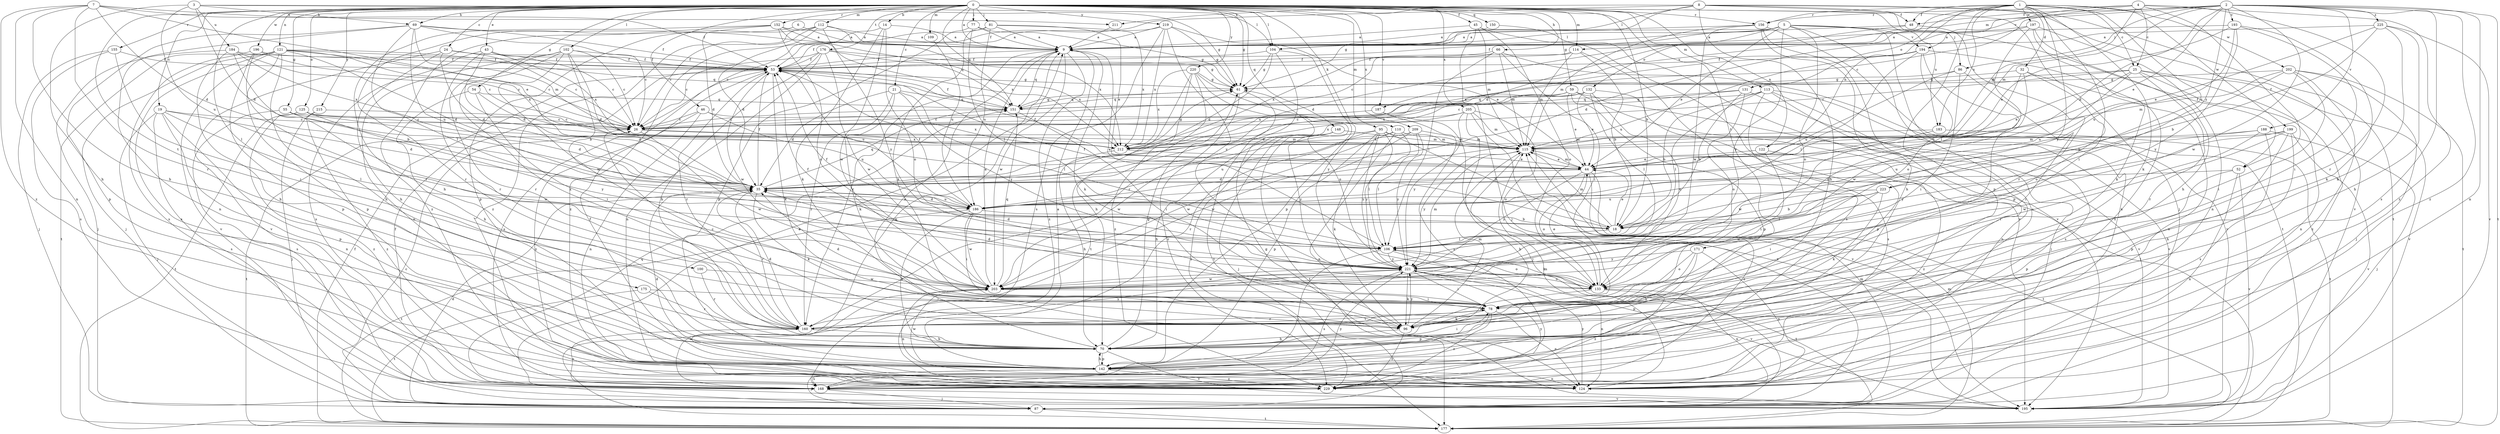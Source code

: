 strict digraph  {
0;
1;
2;
3;
4;
5;
6;
7;
8;
9;
14;
18;
19;
21;
24;
25;
26;
32;
35;
43;
44;
45;
46;
48;
52;
53;
54;
55;
59;
61;
66;
69;
70;
77;
78;
81;
86;
87;
95;
96;
100;
102;
104;
106;
109;
110;
112;
113;
114;
115;
121;
122;
124;
125;
131;
132;
133;
142;
148;
150;
151;
152;
155;
156;
160;
168;
171;
175;
176;
177;
183;
184;
186;
187;
188;
193;
194;
195;
196;
197;
199;
202;
203;
205;
209;
211;
212;
215;
219;
220;
221;
223;
225;
229;
0 -> 9  [label=a];
0 -> 14  [label=b];
0 -> 18  [label=b];
0 -> 19  [label=c];
0 -> 21  [label=c];
0 -> 24  [label=c];
0 -> 43  [label=e];
0 -> 45  [label=f];
0 -> 46  [label=f];
0 -> 48  [label=f];
0 -> 54  [label=g];
0 -> 55  [label=g];
0 -> 59  [label=g];
0 -> 61  [label=g];
0 -> 66  [label=h];
0 -> 69  [label=h];
0 -> 77  [label=i];
0 -> 81  [label=j];
0 -> 95  [label=k];
0 -> 100  [label=l];
0 -> 102  [label=l];
0 -> 104  [label=l];
0 -> 109  [label=m];
0 -> 110  [label=m];
0 -> 112  [label=m];
0 -> 113  [label=m];
0 -> 114  [label=m];
0 -> 121  [label=n];
0 -> 122  [label=n];
0 -> 125  [label=o];
0 -> 148  [label=q];
0 -> 150  [label=q];
0 -> 151  [label=q];
0 -> 152  [label=r];
0 -> 155  [label=r];
0 -> 156  [label=r];
0 -> 171  [label=t];
0 -> 175  [label=t];
0 -> 176  [label=t];
0 -> 183  [label=u];
0 -> 187  [label=v];
0 -> 196  [label=w];
0 -> 205  [label=x];
0 -> 209  [label=x];
0 -> 215  [label=y];
0 -> 219  [label=y];
0 -> 220  [label=y];
1 -> 25  [label=c];
1 -> 32  [label=d];
1 -> 35  [label=d];
1 -> 48  [label=f];
1 -> 78  [label=i];
1 -> 96  [label=k];
1 -> 122  [label=n];
1 -> 131  [label=o];
1 -> 142  [label=p];
1 -> 156  [label=r];
1 -> 183  [label=u];
1 -> 197  [label=w];
1 -> 199  [label=w];
1 -> 202  [label=w];
1 -> 221  [label=y];
1 -> 223  [label=z];
2 -> 35  [label=d];
2 -> 44  [label=e];
2 -> 48  [label=f];
2 -> 86  [label=j];
2 -> 114  [label=m];
2 -> 115  [label=m];
2 -> 124  [label=n];
2 -> 168  [label=s];
2 -> 177  [label=t];
2 -> 187  [label=v];
2 -> 188  [label=v];
2 -> 193  [label=v];
2 -> 203  [label=w];
2 -> 223  [label=z];
2 -> 225  [label=z];
2 -> 229  [label=z];
3 -> 35  [label=d];
3 -> 61  [label=g];
3 -> 69  [label=h];
3 -> 70  [label=h];
3 -> 104  [label=l];
3 -> 184  [label=u];
3 -> 186  [label=u];
4 -> 25  [label=c];
4 -> 26  [label=c];
4 -> 52  [label=f];
4 -> 115  [label=m];
4 -> 156  [label=r];
4 -> 160  [label=r];
4 -> 194  [label=v];
4 -> 229  [label=z];
5 -> 9  [label=a];
5 -> 44  [label=e];
5 -> 52  [label=f];
5 -> 53  [label=f];
5 -> 104  [label=l];
5 -> 124  [label=n];
5 -> 132  [label=o];
5 -> 133  [label=o];
5 -> 168  [label=s];
5 -> 194  [label=v];
5 -> 221  [label=y];
6 -> 9  [label=a];
6 -> 160  [label=r];
7 -> 35  [label=d];
7 -> 44  [label=e];
7 -> 53  [label=f];
7 -> 70  [label=h];
7 -> 124  [label=n];
7 -> 160  [label=r];
7 -> 211  [label=x];
7 -> 229  [label=z];
8 -> 53  [label=f];
8 -> 61  [label=g];
8 -> 70  [label=h];
8 -> 86  [label=j];
8 -> 87  [label=j];
8 -> 104  [label=l];
8 -> 177  [label=t];
8 -> 195  [label=v];
8 -> 211  [label=x];
9 -> 53  [label=f];
9 -> 96  [label=k];
9 -> 151  [label=q];
9 -> 160  [label=r];
9 -> 203  [label=w];
9 -> 229  [label=z];
14 -> 9  [label=a];
14 -> 96  [label=k];
14 -> 133  [label=o];
14 -> 203  [label=w];
14 -> 229  [label=z];
18 -> 44  [label=e];
18 -> 53  [label=f];
18 -> 106  [label=l];
18 -> 115  [label=m];
19 -> 26  [label=c];
19 -> 35  [label=d];
19 -> 87  [label=j];
19 -> 106  [label=l];
19 -> 124  [label=n];
19 -> 142  [label=p];
19 -> 168  [label=s];
21 -> 35  [label=d];
21 -> 96  [label=k];
21 -> 106  [label=l];
21 -> 151  [label=q];
21 -> 160  [label=r];
21 -> 221  [label=y];
24 -> 26  [label=c];
24 -> 35  [label=d];
24 -> 53  [label=f];
24 -> 70  [label=h];
24 -> 195  [label=v];
25 -> 26  [label=c];
25 -> 44  [label=e];
25 -> 61  [label=g];
25 -> 87  [label=j];
25 -> 124  [label=n];
25 -> 160  [label=r];
25 -> 186  [label=u];
25 -> 195  [label=v];
26 -> 115  [label=m];
26 -> 177  [label=t];
26 -> 203  [label=w];
26 -> 212  [label=x];
32 -> 61  [label=g];
32 -> 133  [label=o];
32 -> 168  [label=s];
32 -> 186  [label=u];
32 -> 203  [label=w];
35 -> 53  [label=f];
35 -> 96  [label=k];
35 -> 151  [label=q];
35 -> 160  [label=r];
35 -> 186  [label=u];
43 -> 26  [label=c];
43 -> 35  [label=d];
43 -> 53  [label=f];
43 -> 160  [label=r];
43 -> 168  [label=s];
43 -> 212  [label=x];
44 -> 35  [label=d];
44 -> 53  [label=f];
44 -> 115  [label=m];
44 -> 133  [label=o];
44 -> 177  [label=t];
44 -> 221  [label=y];
44 -> 229  [label=z];
45 -> 9  [label=a];
45 -> 87  [label=j];
45 -> 115  [label=m];
45 -> 133  [label=o];
45 -> 195  [label=v];
46 -> 26  [label=c];
46 -> 124  [label=n];
46 -> 186  [label=u];
46 -> 212  [label=x];
46 -> 229  [label=z];
48 -> 9  [label=a];
48 -> 35  [label=d];
48 -> 160  [label=r];
52 -> 35  [label=d];
52 -> 124  [label=n];
52 -> 142  [label=p];
52 -> 195  [label=v];
53 -> 61  [label=g];
53 -> 96  [label=k];
53 -> 160  [label=r];
53 -> 168  [label=s];
53 -> 186  [label=u];
53 -> 203  [label=w];
54 -> 35  [label=d];
54 -> 70  [label=h];
54 -> 78  [label=i];
54 -> 151  [label=q];
55 -> 26  [label=c];
55 -> 35  [label=d];
55 -> 168  [label=s];
55 -> 203  [label=w];
59 -> 44  [label=e];
59 -> 142  [label=p];
59 -> 151  [label=q];
59 -> 177  [label=t];
59 -> 195  [label=v];
59 -> 212  [label=x];
61 -> 151  [label=q];
61 -> 177  [label=t];
61 -> 229  [label=z];
66 -> 53  [label=f];
66 -> 78  [label=i];
66 -> 106  [label=l];
66 -> 115  [label=m];
66 -> 195  [label=v];
66 -> 212  [label=x];
69 -> 9  [label=a];
69 -> 26  [label=c];
69 -> 53  [label=f];
69 -> 106  [label=l];
69 -> 115  [label=m];
69 -> 124  [label=n];
69 -> 142  [label=p];
69 -> 186  [label=u];
70 -> 9  [label=a];
70 -> 61  [label=g];
70 -> 78  [label=i];
70 -> 142  [label=p];
70 -> 195  [label=v];
77 -> 9  [label=a];
77 -> 61  [label=g];
77 -> 106  [label=l];
77 -> 142  [label=p];
78 -> 35  [label=d];
78 -> 96  [label=k];
78 -> 124  [label=n];
78 -> 142  [label=p];
78 -> 160  [label=r];
78 -> 229  [label=z];
81 -> 9  [label=a];
81 -> 26  [label=c];
81 -> 44  [label=e];
81 -> 96  [label=k];
81 -> 186  [label=u];
81 -> 212  [label=x];
86 -> 61  [label=g];
86 -> 78  [label=i];
86 -> 160  [label=r];
86 -> 186  [label=u];
87 -> 26  [label=c];
87 -> 35  [label=d];
87 -> 115  [label=m];
87 -> 151  [label=q];
87 -> 177  [label=t];
95 -> 18  [label=b];
95 -> 96  [label=k];
95 -> 106  [label=l];
95 -> 115  [label=m];
95 -> 142  [label=p];
95 -> 160  [label=r];
95 -> 203  [label=w];
95 -> 221  [label=y];
96 -> 26  [label=c];
96 -> 70  [label=h];
96 -> 115  [label=m];
96 -> 221  [label=y];
96 -> 229  [label=z];
100 -> 160  [label=r];
100 -> 203  [label=w];
102 -> 18  [label=b];
102 -> 26  [label=c];
102 -> 35  [label=d];
102 -> 53  [label=f];
102 -> 96  [label=k];
102 -> 124  [label=n];
102 -> 160  [label=r];
102 -> 203  [label=w];
104 -> 35  [label=d];
104 -> 53  [label=f];
104 -> 61  [label=g];
104 -> 142  [label=p];
104 -> 160  [label=r];
106 -> 9  [label=a];
106 -> 35  [label=d];
106 -> 53  [label=f];
106 -> 133  [label=o];
106 -> 168  [label=s];
106 -> 177  [label=t];
106 -> 221  [label=y];
109 -> 186  [label=u];
110 -> 115  [label=m];
110 -> 124  [label=n];
110 -> 186  [label=u];
110 -> 203  [label=w];
110 -> 221  [label=y];
112 -> 9  [label=a];
112 -> 26  [label=c];
112 -> 35  [label=d];
112 -> 142  [label=p];
112 -> 212  [label=x];
112 -> 221  [label=y];
112 -> 229  [label=z];
113 -> 18  [label=b];
113 -> 87  [label=j];
113 -> 106  [label=l];
113 -> 124  [label=n];
113 -> 151  [label=q];
113 -> 168  [label=s];
113 -> 195  [label=v];
114 -> 18  [label=b];
114 -> 26  [label=c];
114 -> 53  [label=f];
114 -> 115  [label=m];
114 -> 168  [label=s];
115 -> 44  [label=e];
115 -> 70  [label=h];
115 -> 221  [label=y];
121 -> 26  [label=c];
121 -> 35  [label=d];
121 -> 53  [label=f];
121 -> 70  [label=h];
121 -> 87  [label=j];
121 -> 142  [label=p];
121 -> 151  [label=q];
121 -> 168  [label=s];
121 -> 177  [label=t];
121 -> 195  [label=v];
121 -> 212  [label=x];
122 -> 44  [label=e];
122 -> 78  [label=i];
122 -> 229  [label=z];
124 -> 115  [label=m];
124 -> 221  [label=y];
125 -> 26  [label=c];
125 -> 115  [label=m];
125 -> 177  [label=t];
125 -> 221  [label=y];
125 -> 229  [label=z];
131 -> 18  [label=b];
131 -> 26  [label=c];
131 -> 133  [label=o];
131 -> 151  [label=q];
131 -> 168  [label=s];
132 -> 35  [label=d];
132 -> 44  [label=e];
132 -> 106  [label=l];
132 -> 133  [label=o];
132 -> 142  [label=p];
132 -> 151  [label=q];
132 -> 212  [label=x];
133 -> 35  [label=d];
133 -> 44  [label=e];
133 -> 96  [label=k];
133 -> 106  [label=l];
133 -> 124  [label=n];
133 -> 229  [label=z];
142 -> 9  [label=a];
142 -> 35  [label=d];
142 -> 53  [label=f];
142 -> 70  [label=h];
142 -> 87  [label=j];
142 -> 124  [label=n];
142 -> 168  [label=s];
142 -> 203  [label=w];
142 -> 229  [label=z];
148 -> 70  [label=h];
148 -> 87  [label=j];
148 -> 115  [label=m];
148 -> 177  [label=t];
148 -> 221  [label=y];
148 -> 229  [label=z];
150 -> 9  [label=a];
150 -> 195  [label=v];
151 -> 26  [label=c];
151 -> 53  [label=f];
151 -> 61  [label=g];
151 -> 78  [label=i];
152 -> 9  [label=a];
152 -> 35  [label=d];
152 -> 70  [label=h];
152 -> 133  [label=o];
152 -> 151  [label=q];
152 -> 212  [label=x];
152 -> 229  [label=z];
155 -> 53  [label=f];
155 -> 78  [label=i];
155 -> 87  [label=j];
155 -> 168  [label=s];
156 -> 9  [label=a];
156 -> 70  [label=h];
156 -> 115  [label=m];
156 -> 142  [label=p];
156 -> 177  [label=t];
156 -> 203  [label=w];
160 -> 35  [label=d];
160 -> 70  [label=h];
160 -> 78  [label=i];
160 -> 168  [label=s];
160 -> 221  [label=y];
168 -> 53  [label=f];
168 -> 87  [label=j];
168 -> 195  [label=v];
168 -> 203  [label=w];
168 -> 221  [label=y];
171 -> 70  [label=h];
171 -> 124  [label=n];
171 -> 133  [label=o];
171 -> 142  [label=p];
171 -> 221  [label=y];
175 -> 78  [label=i];
175 -> 160  [label=r];
175 -> 177  [label=t];
176 -> 26  [label=c];
176 -> 53  [label=f];
176 -> 61  [label=g];
176 -> 70  [label=h];
176 -> 124  [label=n];
176 -> 203  [label=w];
176 -> 212  [label=x];
177 -> 53  [label=f];
177 -> 115  [label=m];
183 -> 115  [label=m];
183 -> 177  [label=t];
183 -> 203  [label=w];
184 -> 18  [label=b];
184 -> 26  [label=c];
184 -> 53  [label=f];
184 -> 70  [label=h];
184 -> 87  [label=j];
184 -> 212  [label=x];
186 -> 18  [label=b];
186 -> 35  [label=d];
186 -> 53  [label=f];
186 -> 70  [label=h];
186 -> 78  [label=i];
186 -> 177  [label=t];
186 -> 203  [label=w];
187 -> 26  [label=c];
187 -> 168  [label=s];
187 -> 195  [label=v];
188 -> 70  [label=h];
188 -> 87  [label=j];
188 -> 115  [label=m];
188 -> 186  [label=u];
188 -> 203  [label=w];
193 -> 9  [label=a];
193 -> 44  [label=e];
193 -> 78  [label=i];
193 -> 96  [label=k];
193 -> 186  [label=u];
193 -> 221  [label=y];
194 -> 53  [label=f];
194 -> 78  [label=i];
194 -> 106  [label=l];
194 -> 133  [label=o];
194 -> 168  [label=s];
194 -> 186  [label=u];
194 -> 212  [label=x];
195 -> 9  [label=a];
195 -> 61  [label=g];
196 -> 26  [label=c];
196 -> 53  [label=f];
196 -> 78  [label=i];
196 -> 142  [label=p];
196 -> 168  [label=s];
197 -> 9  [label=a];
197 -> 35  [label=d];
197 -> 70  [label=h];
197 -> 96  [label=k];
197 -> 106  [label=l];
197 -> 124  [label=n];
199 -> 78  [label=i];
199 -> 142  [label=p];
199 -> 168  [label=s];
199 -> 195  [label=v];
199 -> 212  [label=x];
199 -> 221  [label=y];
202 -> 18  [label=b];
202 -> 61  [label=g];
202 -> 78  [label=i];
202 -> 87  [label=j];
202 -> 115  [label=m];
202 -> 177  [label=t];
202 -> 229  [label=z];
203 -> 9  [label=a];
203 -> 78  [label=i];
203 -> 124  [label=n];
203 -> 151  [label=q];
205 -> 26  [label=c];
205 -> 87  [label=j];
205 -> 115  [label=m];
205 -> 133  [label=o];
205 -> 195  [label=v];
205 -> 212  [label=x];
205 -> 221  [label=y];
209 -> 106  [label=l];
209 -> 115  [label=m];
209 -> 203  [label=w];
209 -> 212  [label=x];
209 -> 221  [label=y];
211 -> 9  [label=a];
212 -> 44  [label=e];
212 -> 61  [label=g];
212 -> 70  [label=h];
215 -> 26  [label=c];
215 -> 87  [label=j];
215 -> 229  [label=z];
219 -> 9  [label=a];
219 -> 44  [label=e];
219 -> 53  [label=f];
219 -> 61  [label=g];
219 -> 168  [label=s];
219 -> 212  [label=x];
219 -> 221  [label=y];
220 -> 61  [label=g];
220 -> 70  [label=h];
220 -> 133  [label=o];
220 -> 177  [label=t];
220 -> 212  [label=x];
220 -> 221  [label=y];
220 -> 229  [label=z];
221 -> 53  [label=f];
221 -> 78  [label=i];
221 -> 96  [label=k];
221 -> 115  [label=m];
221 -> 124  [label=n];
221 -> 133  [label=o];
221 -> 168  [label=s];
221 -> 195  [label=v];
221 -> 203  [label=w];
223 -> 18  [label=b];
223 -> 78  [label=i];
223 -> 96  [label=k];
223 -> 106  [label=l];
223 -> 186  [label=u];
223 -> 203  [label=w];
225 -> 9  [label=a];
225 -> 18  [label=b];
225 -> 44  [label=e];
225 -> 70  [label=h];
225 -> 96  [label=k];
225 -> 195  [label=v];
229 -> 9  [label=a];
229 -> 221  [label=y];
}
